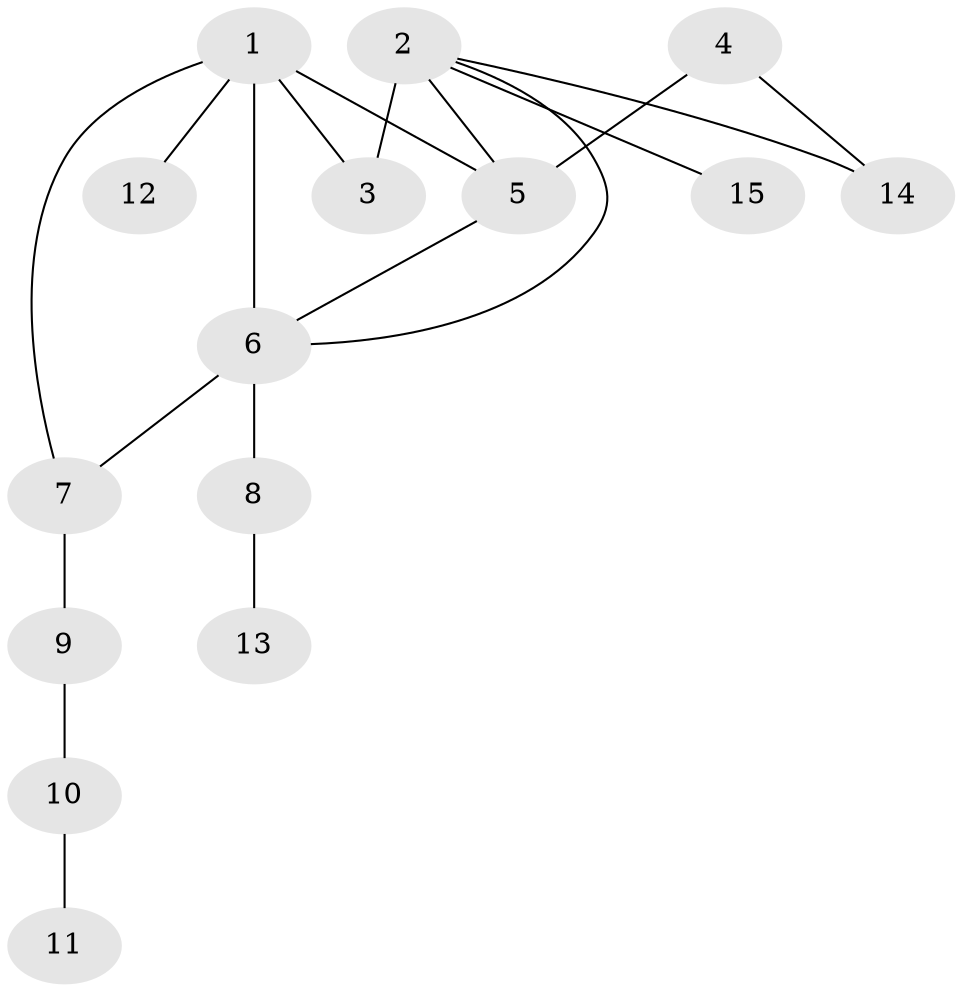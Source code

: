 // original degree distribution, {6: 0.0851063829787234, 3: 0.1276595744680851, 5: 0.02127659574468085, 10: 0.02127659574468085, 7: 0.02127659574468085, 2: 0.14893617021276595, 1: 0.5531914893617021, 4: 0.02127659574468085}
// Generated by graph-tools (version 1.1) at 2025/52/03/04/25 22:52:37]
// undirected, 15 vertices, 19 edges
graph export_dot {
  node [color=gray90,style=filled];
  1;
  2;
  3;
  4;
  5;
  6;
  7;
  8;
  9;
  10;
  11;
  12;
  13;
  14;
  15;
  1 -- 3 [weight=2.0];
  1 -- 5 [weight=2.0];
  1 -- 6 [weight=2.0];
  1 -- 7 [weight=1.0];
  1 -- 12 [weight=1.0];
  2 -- 3 [weight=7.0];
  2 -- 5 [weight=1.0];
  2 -- 6 [weight=1.0];
  2 -- 14 [weight=1.0];
  2 -- 15 [weight=1.0];
  4 -- 5 [weight=1.0];
  4 -- 14 [weight=1.0];
  5 -- 6 [weight=1.0];
  6 -- 7 [weight=1.0];
  6 -- 8 [weight=1.0];
  7 -- 9 [weight=4.0];
  8 -- 13 [weight=1.0];
  9 -- 10 [weight=1.0];
  10 -- 11 [weight=1.0];
}
